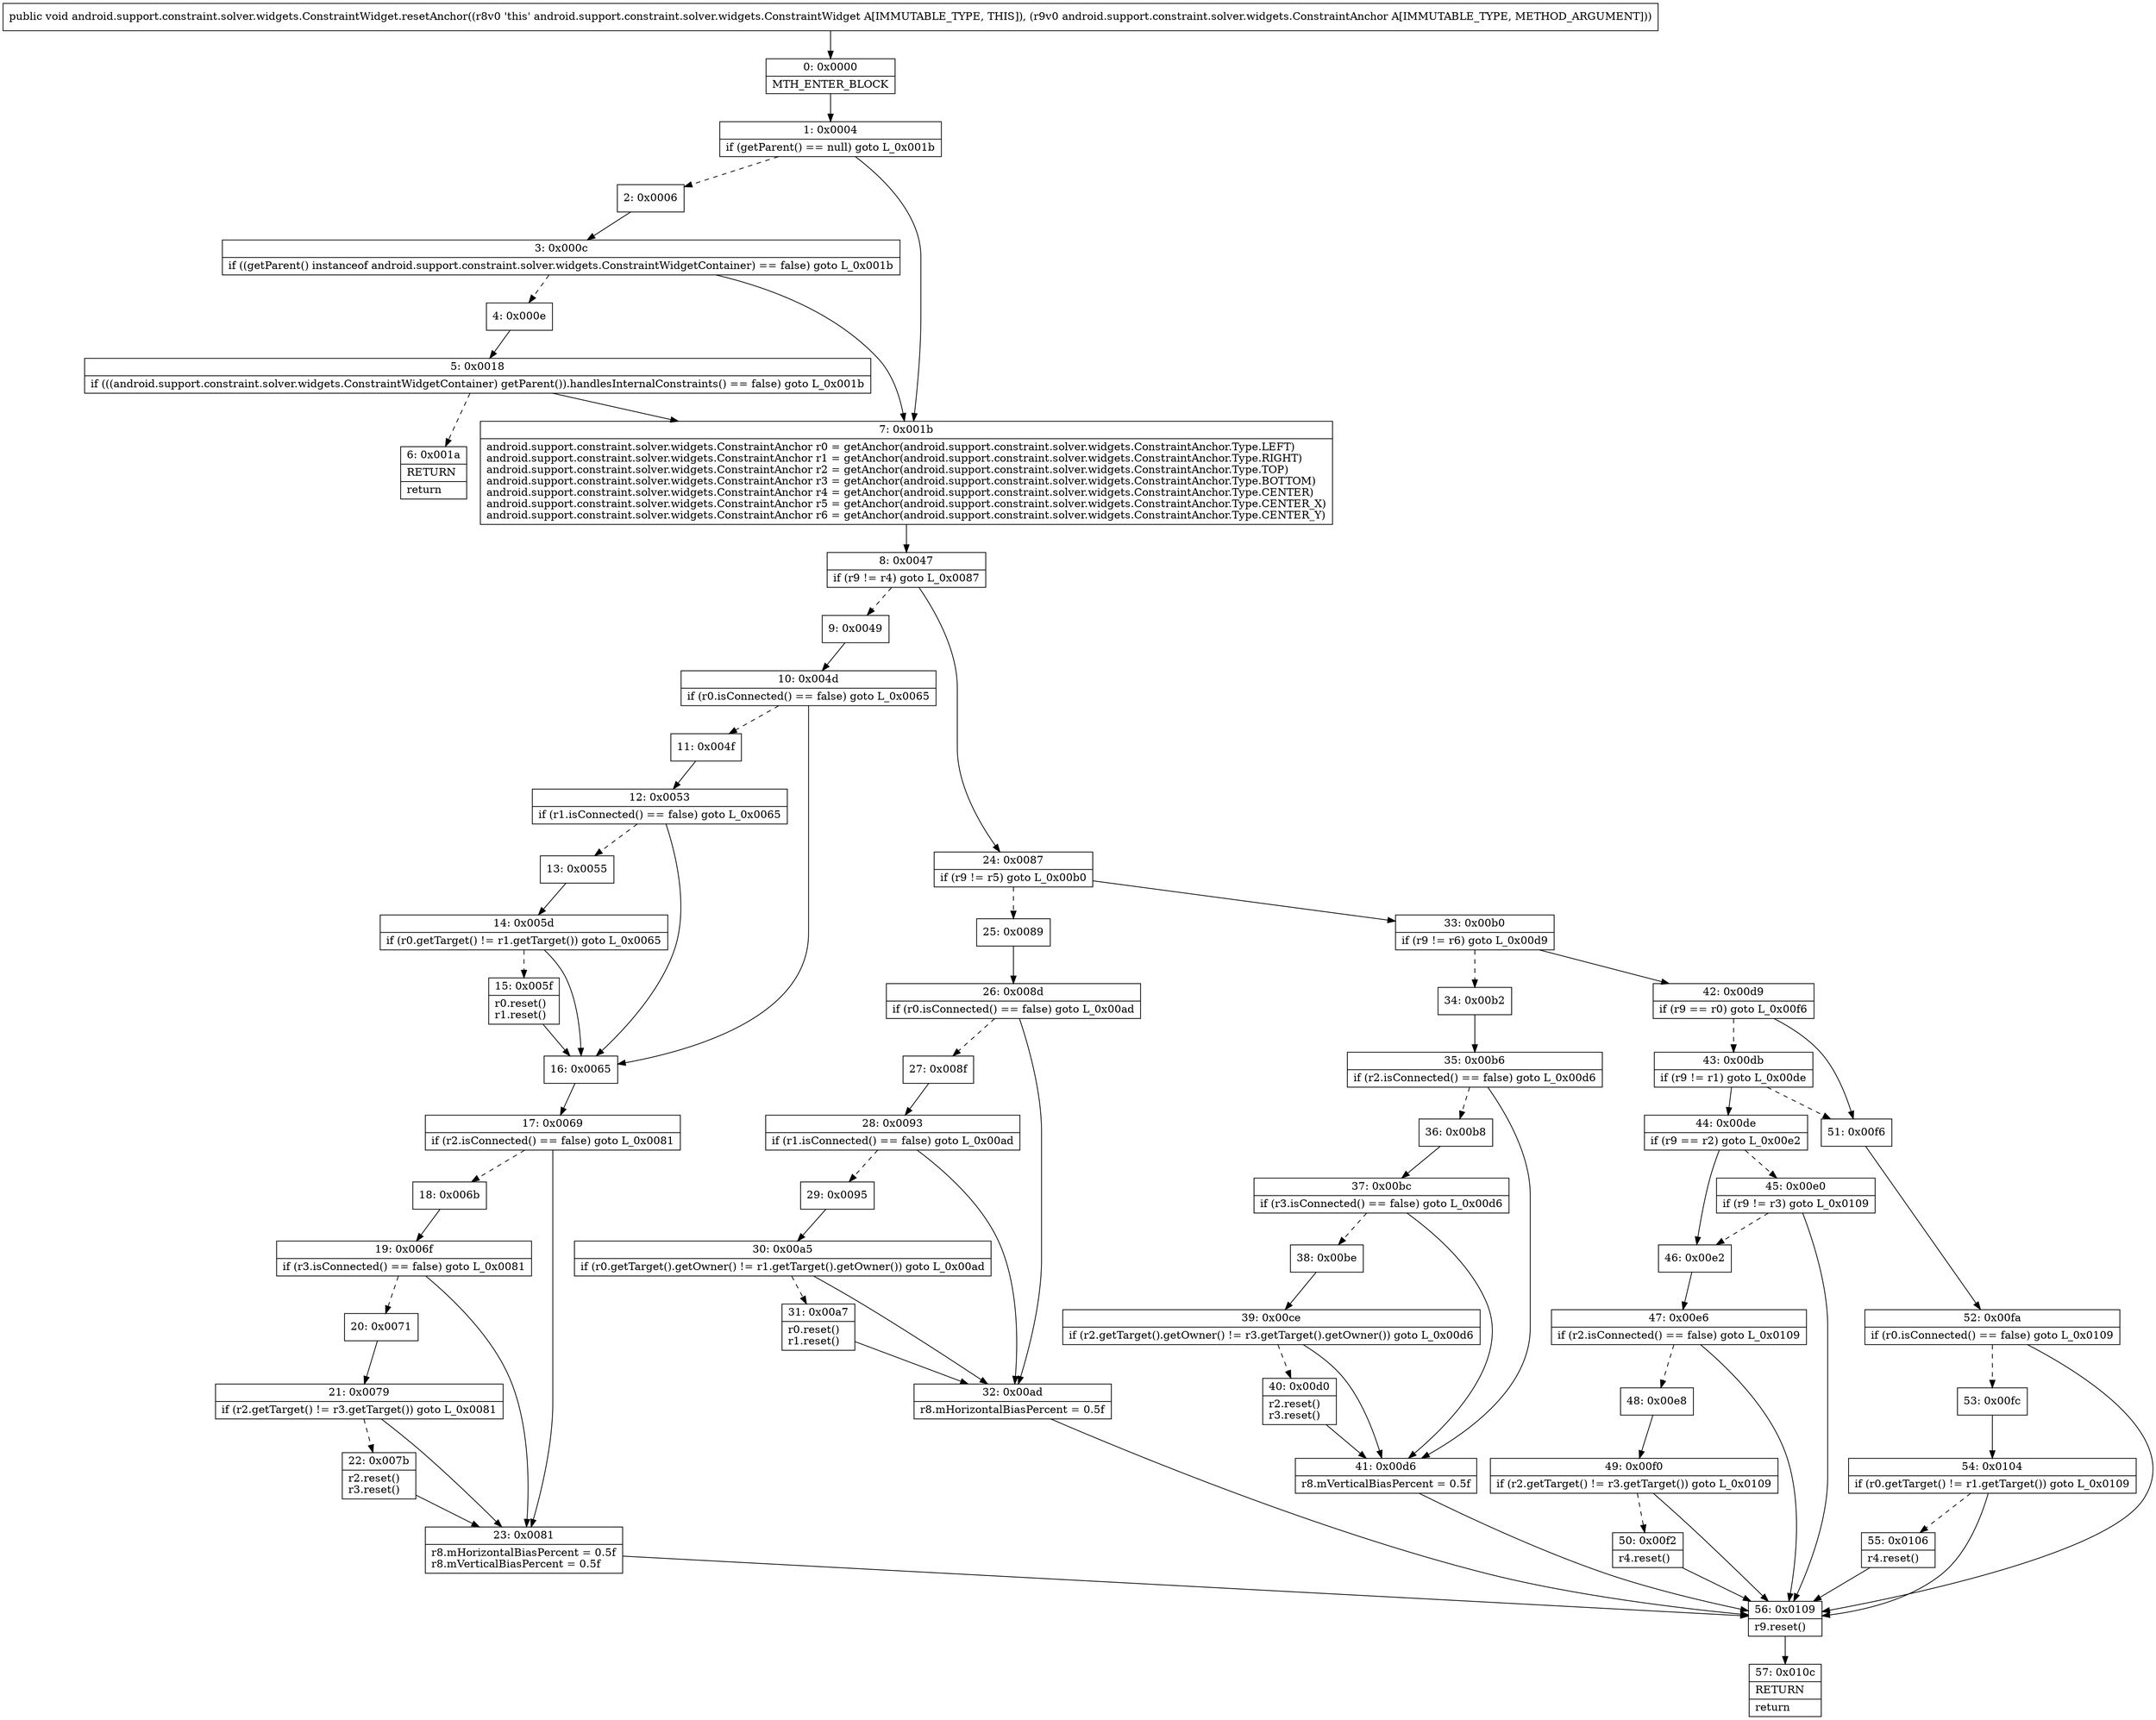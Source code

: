 digraph "CFG forandroid.support.constraint.solver.widgets.ConstraintWidget.resetAnchor(Landroid\/support\/constraint\/solver\/widgets\/ConstraintAnchor;)V" {
Node_0 [shape=record,label="{0\:\ 0x0000|MTH_ENTER_BLOCK\l}"];
Node_1 [shape=record,label="{1\:\ 0x0004|if (getParent() == null) goto L_0x001b\l}"];
Node_2 [shape=record,label="{2\:\ 0x0006}"];
Node_3 [shape=record,label="{3\:\ 0x000c|if ((getParent() instanceof android.support.constraint.solver.widgets.ConstraintWidgetContainer) == false) goto L_0x001b\l}"];
Node_4 [shape=record,label="{4\:\ 0x000e}"];
Node_5 [shape=record,label="{5\:\ 0x0018|if (((android.support.constraint.solver.widgets.ConstraintWidgetContainer) getParent()).handlesInternalConstraints() == false) goto L_0x001b\l}"];
Node_6 [shape=record,label="{6\:\ 0x001a|RETURN\l|return\l}"];
Node_7 [shape=record,label="{7\:\ 0x001b|android.support.constraint.solver.widgets.ConstraintAnchor r0 = getAnchor(android.support.constraint.solver.widgets.ConstraintAnchor.Type.LEFT)\landroid.support.constraint.solver.widgets.ConstraintAnchor r1 = getAnchor(android.support.constraint.solver.widgets.ConstraintAnchor.Type.RIGHT)\landroid.support.constraint.solver.widgets.ConstraintAnchor r2 = getAnchor(android.support.constraint.solver.widgets.ConstraintAnchor.Type.TOP)\landroid.support.constraint.solver.widgets.ConstraintAnchor r3 = getAnchor(android.support.constraint.solver.widgets.ConstraintAnchor.Type.BOTTOM)\landroid.support.constraint.solver.widgets.ConstraintAnchor r4 = getAnchor(android.support.constraint.solver.widgets.ConstraintAnchor.Type.CENTER)\landroid.support.constraint.solver.widgets.ConstraintAnchor r5 = getAnchor(android.support.constraint.solver.widgets.ConstraintAnchor.Type.CENTER_X)\landroid.support.constraint.solver.widgets.ConstraintAnchor r6 = getAnchor(android.support.constraint.solver.widgets.ConstraintAnchor.Type.CENTER_Y)\l}"];
Node_8 [shape=record,label="{8\:\ 0x0047|if (r9 != r4) goto L_0x0087\l}"];
Node_9 [shape=record,label="{9\:\ 0x0049}"];
Node_10 [shape=record,label="{10\:\ 0x004d|if (r0.isConnected() == false) goto L_0x0065\l}"];
Node_11 [shape=record,label="{11\:\ 0x004f}"];
Node_12 [shape=record,label="{12\:\ 0x0053|if (r1.isConnected() == false) goto L_0x0065\l}"];
Node_13 [shape=record,label="{13\:\ 0x0055}"];
Node_14 [shape=record,label="{14\:\ 0x005d|if (r0.getTarget() != r1.getTarget()) goto L_0x0065\l}"];
Node_15 [shape=record,label="{15\:\ 0x005f|r0.reset()\lr1.reset()\l}"];
Node_16 [shape=record,label="{16\:\ 0x0065}"];
Node_17 [shape=record,label="{17\:\ 0x0069|if (r2.isConnected() == false) goto L_0x0081\l}"];
Node_18 [shape=record,label="{18\:\ 0x006b}"];
Node_19 [shape=record,label="{19\:\ 0x006f|if (r3.isConnected() == false) goto L_0x0081\l}"];
Node_20 [shape=record,label="{20\:\ 0x0071}"];
Node_21 [shape=record,label="{21\:\ 0x0079|if (r2.getTarget() != r3.getTarget()) goto L_0x0081\l}"];
Node_22 [shape=record,label="{22\:\ 0x007b|r2.reset()\lr3.reset()\l}"];
Node_23 [shape=record,label="{23\:\ 0x0081|r8.mHorizontalBiasPercent = 0.5f\lr8.mVerticalBiasPercent = 0.5f\l}"];
Node_24 [shape=record,label="{24\:\ 0x0087|if (r9 != r5) goto L_0x00b0\l}"];
Node_25 [shape=record,label="{25\:\ 0x0089}"];
Node_26 [shape=record,label="{26\:\ 0x008d|if (r0.isConnected() == false) goto L_0x00ad\l}"];
Node_27 [shape=record,label="{27\:\ 0x008f}"];
Node_28 [shape=record,label="{28\:\ 0x0093|if (r1.isConnected() == false) goto L_0x00ad\l}"];
Node_29 [shape=record,label="{29\:\ 0x0095}"];
Node_30 [shape=record,label="{30\:\ 0x00a5|if (r0.getTarget().getOwner() != r1.getTarget().getOwner()) goto L_0x00ad\l}"];
Node_31 [shape=record,label="{31\:\ 0x00a7|r0.reset()\lr1.reset()\l}"];
Node_32 [shape=record,label="{32\:\ 0x00ad|r8.mHorizontalBiasPercent = 0.5f\l}"];
Node_33 [shape=record,label="{33\:\ 0x00b0|if (r9 != r6) goto L_0x00d9\l}"];
Node_34 [shape=record,label="{34\:\ 0x00b2}"];
Node_35 [shape=record,label="{35\:\ 0x00b6|if (r2.isConnected() == false) goto L_0x00d6\l}"];
Node_36 [shape=record,label="{36\:\ 0x00b8}"];
Node_37 [shape=record,label="{37\:\ 0x00bc|if (r3.isConnected() == false) goto L_0x00d6\l}"];
Node_38 [shape=record,label="{38\:\ 0x00be}"];
Node_39 [shape=record,label="{39\:\ 0x00ce|if (r2.getTarget().getOwner() != r3.getTarget().getOwner()) goto L_0x00d6\l}"];
Node_40 [shape=record,label="{40\:\ 0x00d0|r2.reset()\lr3.reset()\l}"];
Node_41 [shape=record,label="{41\:\ 0x00d6|r8.mVerticalBiasPercent = 0.5f\l}"];
Node_42 [shape=record,label="{42\:\ 0x00d9|if (r9 == r0) goto L_0x00f6\l}"];
Node_43 [shape=record,label="{43\:\ 0x00db|if (r9 != r1) goto L_0x00de\l}"];
Node_44 [shape=record,label="{44\:\ 0x00de|if (r9 == r2) goto L_0x00e2\l}"];
Node_45 [shape=record,label="{45\:\ 0x00e0|if (r9 != r3) goto L_0x0109\l}"];
Node_46 [shape=record,label="{46\:\ 0x00e2}"];
Node_47 [shape=record,label="{47\:\ 0x00e6|if (r2.isConnected() == false) goto L_0x0109\l}"];
Node_48 [shape=record,label="{48\:\ 0x00e8}"];
Node_49 [shape=record,label="{49\:\ 0x00f0|if (r2.getTarget() != r3.getTarget()) goto L_0x0109\l}"];
Node_50 [shape=record,label="{50\:\ 0x00f2|r4.reset()\l}"];
Node_51 [shape=record,label="{51\:\ 0x00f6}"];
Node_52 [shape=record,label="{52\:\ 0x00fa|if (r0.isConnected() == false) goto L_0x0109\l}"];
Node_53 [shape=record,label="{53\:\ 0x00fc}"];
Node_54 [shape=record,label="{54\:\ 0x0104|if (r0.getTarget() != r1.getTarget()) goto L_0x0109\l}"];
Node_55 [shape=record,label="{55\:\ 0x0106|r4.reset()\l}"];
Node_56 [shape=record,label="{56\:\ 0x0109|r9.reset()\l}"];
Node_57 [shape=record,label="{57\:\ 0x010c|RETURN\l|return\l}"];
MethodNode[shape=record,label="{public void android.support.constraint.solver.widgets.ConstraintWidget.resetAnchor((r8v0 'this' android.support.constraint.solver.widgets.ConstraintWidget A[IMMUTABLE_TYPE, THIS]), (r9v0 android.support.constraint.solver.widgets.ConstraintAnchor A[IMMUTABLE_TYPE, METHOD_ARGUMENT])) }"];
MethodNode -> Node_0;
Node_0 -> Node_1;
Node_1 -> Node_2[style=dashed];
Node_1 -> Node_7;
Node_2 -> Node_3;
Node_3 -> Node_4[style=dashed];
Node_3 -> Node_7;
Node_4 -> Node_5;
Node_5 -> Node_6[style=dashed];
Node_5 -> Node_7;
Node_7 -> Node_8;
Node_8 -> Node_9[style=dashed];
Node_8 -> Node_24;
Node_9 -> Node_10;
Node_10 -> Node_11[style=dashed];
Node_10 -> Node_16;
Node_11 -> Node_12;
Node_12 -> Node_13[style=dashed];
Node_12 -> Node_16;
Node_13 -> Node_14;
Node_14 -> Node_15[style=dashed];
Node_14 -> Node_16;
Node_15 -> Node_16;
Node_16 -> Node_17;
Node_17 -> Node_18[style=dashed];
Node_17 -> Node_23;
Node_18 -> Node_19;
Node_19 -> Node_20[style=dashed];
Node_19 -> Node_23;
Node_20 -> Node_21;
Node_21 -> Node_22[style=dashed];
Node_21 -> Node_23;
Node_22 -> Node_23;
Node_23 -> Node_56;
Node_24 -> Node_25[style=dashed];
Node_24 -> Node_33;
Node_25 -> Node_26;
Node_26 -> Node_27[style=dashed];
Node_26 -> Node_32;
Node_27 -> Node_28;
Node_28 -> Node_29[style=dashed];
Node_28 -> Node_32;
Node_29 -> Node_30;
Node_30 -> Node_31[style=dashed];
Node_30 -> Node_32;
Node_31 -> Node_32;
Node_32 -> Node_56;
Node_33 -> Node_34[style=dashed];
Node_33 -> Node_42;
Node_34 -> Node_35;
Node_35 -> Node_36[style=dashed];
Node_35 -> Node_41;
Node_36 -> Node_37;
Node_37 -> Node_38[style=dashed];
Node_37 -> Node_41;
Node_38 -> Node_39;
Node_39 -> Node_40[style=dashed];
Node_39 -> Node_41;
Node_40 -> Node_41;
Node_41 -> Node_56;
Node_42 -> Node_43[style=dashed];
Node_42 -> Node_51;
Node_43 -> Node_44;
Node_43 -> Node_51[style=dashed];
Node_44 -> Node_45[style=dashed];
Node_44 -> Node_46;
Node_45 -> Node_46[style=dashed];
Node_45 -> Node_56;
Node_46 -> Node_47;
Node_47 -> Node_48[style=dashed];
Node_47 -> Node_56;
Node_48 -> Node_49;
Node_49 -> Node_50[style=dashed];
Node_49 -> Node_56;
Node_50 -> Node_56;
Node_51 -> Node_52;
Node_52 -> Node_53[style=dashed];
Node_52 -> Node_56;
Node_53 -> Node_54;
Node_54 -> Node_55[style=dashed];
Node_54 -> Node_56;
Node_55 -> Node_56;
Node_56 -> Node_57;
}

